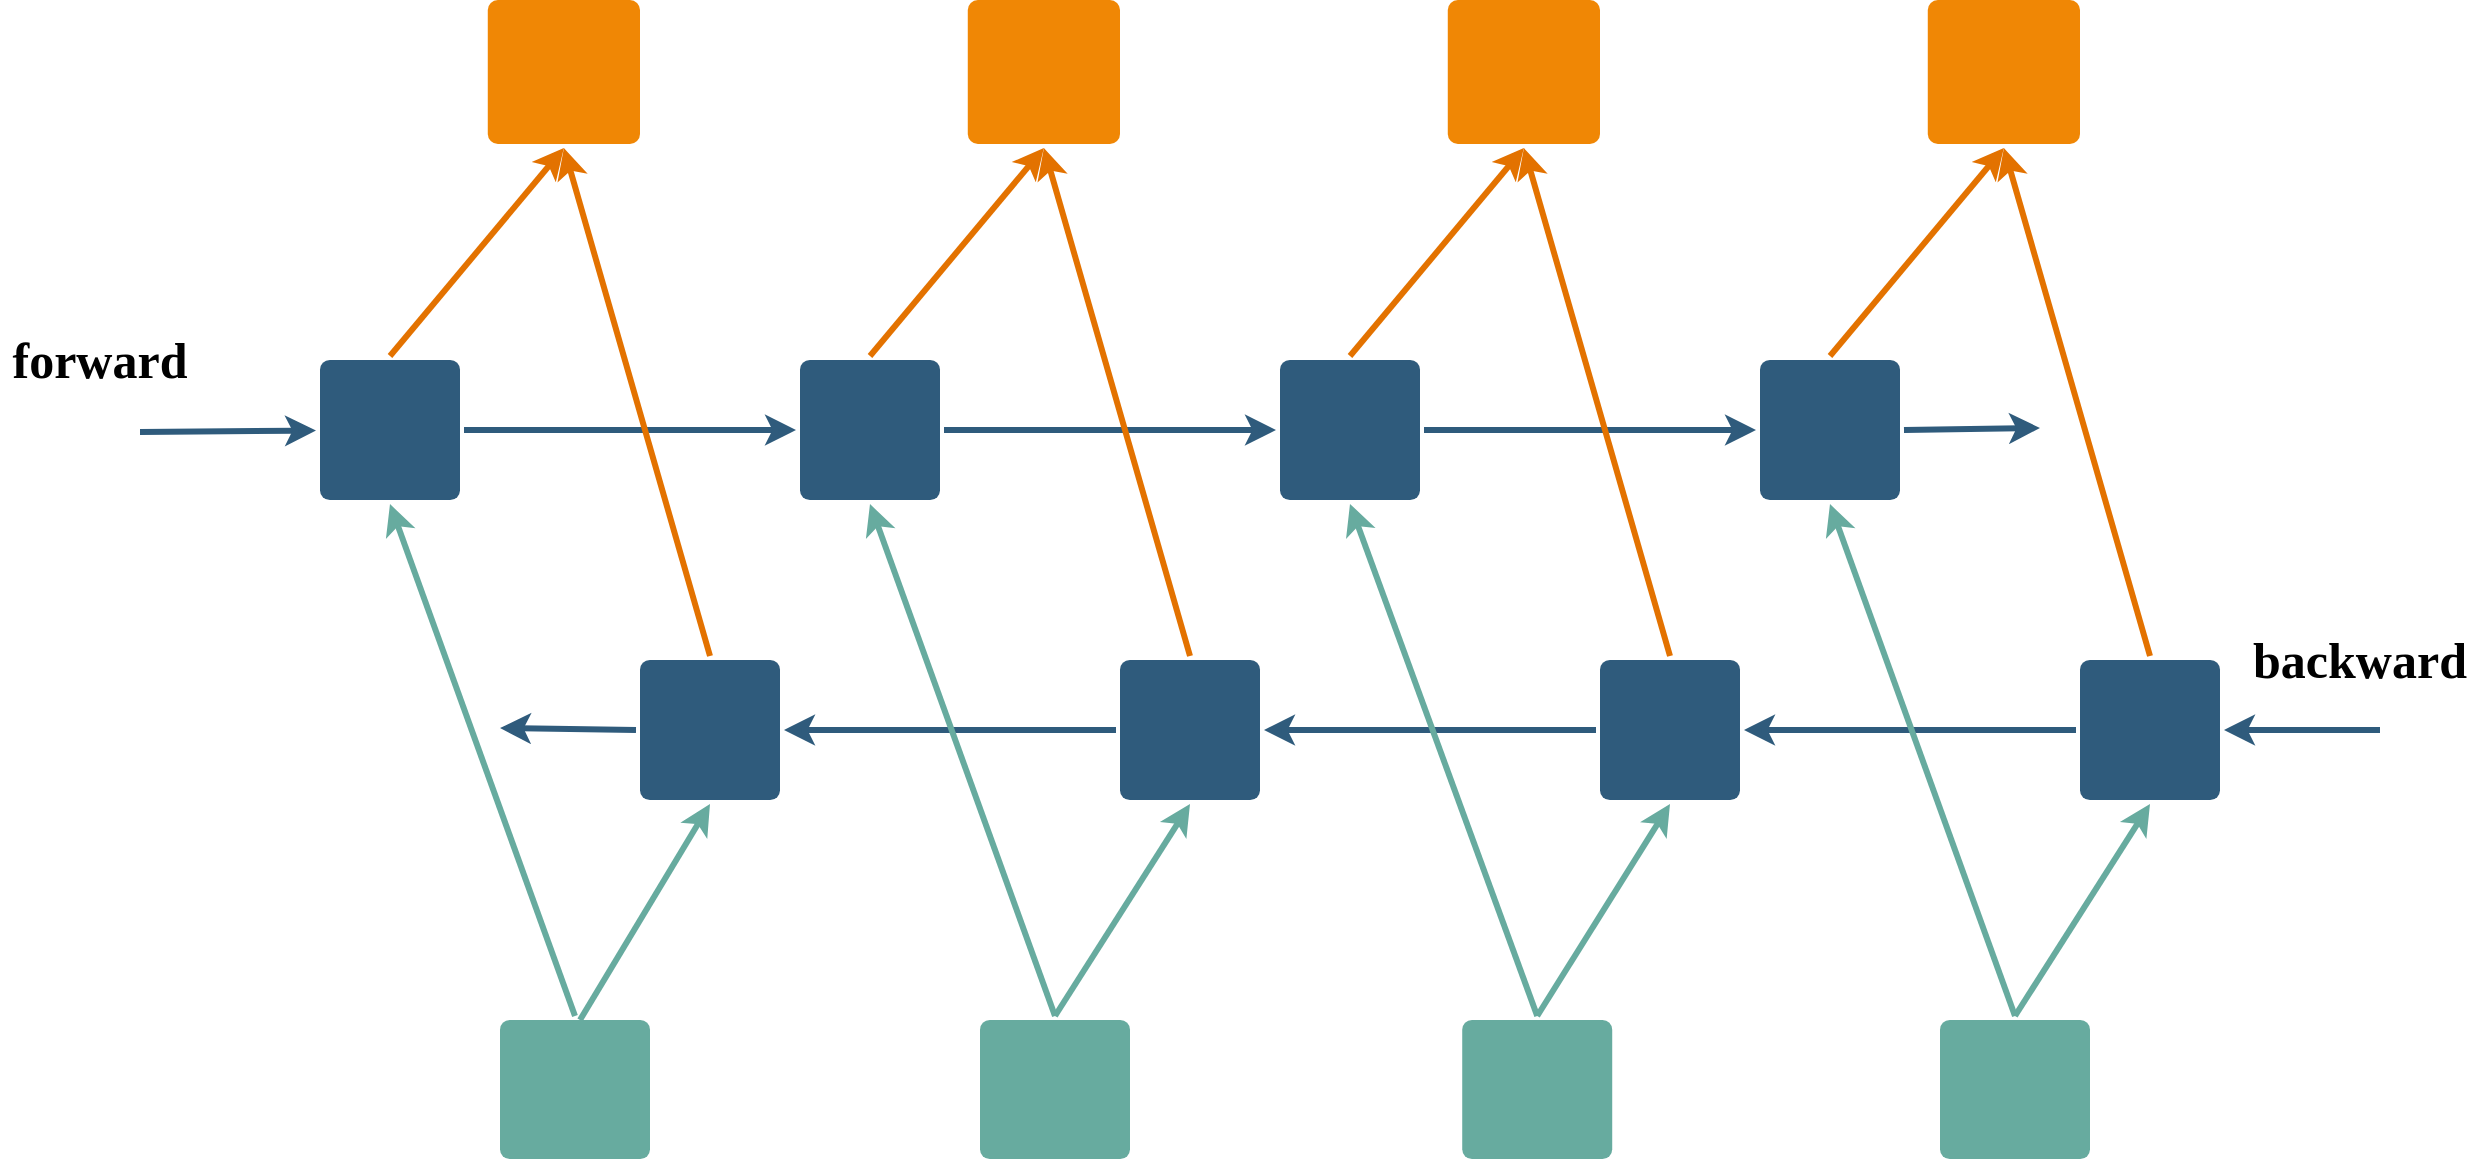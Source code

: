 <mxfile version="13.7.4" type="github">
  <diagram id="6a731a19-8d31-9384-78a2-239565b7b9f0" name="Page-1">
    <mxGraphModel dx="2805" dy="866" grid="1" gridSize="10" guides="1" tooltips="1" connect="1" arrows="1" fold="1" page="1" pageScale="1" pageWidth="1169" pageHeight="827" background="#ffffff" math="0" shadow="0">
      <root>
        <mxCell id="0" />
        <mxCell id="1" parent="0" />
        <mxCell id="1745" value="" style="edgeStyle=none;rounded=0;jumpStyle=none;html=1;shadow=0;labelBackgroundColor=none;startArrow=none;startFill=0;endArrow=classic;endFill=1;jettySize=auto;orthogonalLoop=1;strokeColor=#2F5B7C;strokeWidth=3;fontFamily=Helvetica;fontSize=16;fontColor=#23445D;spacing=5;exitX=1;exitY=0.5;exitDx=0;exitDy=0;entryX=0;entryY=0.5;entryDx=0;entryDy=0;" parent="1" source="F7q_y0unvF1Toq3dX0XW-1779" target="F7q_y0unvF1Toq3dX0XW-1780" edge="1">
          <mxGeometry relative="1" as="geometry">
            <mxPoint x="440" y="220" as="sourcePoint" />
            <mxPoint x="510" y="280" as="targetPoint" />
          </mxGeometry>
        </mxCell>
        <mxCell id="1746" value="" style="edgeStyle=none;rounded=0;jumpStyle=none;html=1;shadow=0;labelBackgroundColor=none;startArrow=none;startFill=0;endArrow=classic;endFill=1;jettySize=auto;orthogonalLoop=1;strokeColor=#2F5B7C;strokeWidth=3;fontFamily=Helvetica;fontSize=16;fontColor=#23445D;spacing=5;entryX=0;entryY=0.5;entryDx=0;entryDy=0;" parent="1" source="1749" target="F7q_y0unvF1Toq3dX0XW-1779" edge="1">
          <mxGeometry relative="1" as="geometry">
            <mxPoint x="370" y="340" as="targetPoint" />
          </mxGeometry>
        </mxCell>
        <mxCell id="1747" value="" style="edgeStyle=none;rounded=0;jumpStyle=none;html=1;shadow=0;labelBackgroundColor=none;startArrow=none;startFill=0;endArrow=classic;endFill=1;jettySize=auto;orthogonalLoop=1;strokeColor=#2F5B7C;strokeWidth=3;fontFamily=Helvetica;fontSize=16;fontColor=#23445D;spacing=5;entryX=0;entryY=0.5;entryDx=0;entryDy=0;exitX=1;exitY=0.5;exitDx=0;exitDy=0;" parent="1" source="F7q_y0unvF1Toq3dX0XW-1780" target="F7q_y0unvF1Toq3dX0XW-1781" edge="1">
          <mxGeometry relative="1" as="geometry">
            <mxPoint x="520" y="510" as="targetPoint" />
          </mxGeometry>
        </mxCell>
        <mxCell id="1748" value="" style="edgeStyle=none;rounded=0;jumpStyle=none;html=1;shadow=0;labelBackgroundColor=none;startArrow=none;startFill=0;endArrow=classic;endFill=1;jettySize=auto;orthogonalLoop=1;strokeColor=#2F5B7C;strokeWidth=3;fontFamily=Helvetica;fontSize=16;fontColor=#23445D;spacing=5;" parent="1" target="1749" edge="1">
          <mxGeometry relative="1" as="geometry">
            <mxPoint x="30" y="306" as="sourcePoint" />
            <mxPoint x="260" y="220" as="targetPoint" />
          </mxGeometry>
        </mxCell>
        <mxCell id="1749" value="" style="rounded=1;whiteSpace=wrap;html=1;shadow=0;labelBackgroundColor=none;strokeColor=none;strokeWidth=3;fillColor=#2F5B7C;fontFamily=Helvetica;fontSize=16;fontColor=#FFFFFF;align=center;fontStyle=1;spacing=5;arcSize=7;perimeterSpacing=2;" parent="1" vertex="1">
          <mxGeometry x="120" y="270" width="70" height="70" as="geometry" />
        </mxCell>
        <mxCell id="1760" value="" style="rounded=1;whiteSpace=wrap;html=1;shadow=0;labelBackgroundColor=none;strokeColor=none;strokeWidth=3;fontFamily=Helvetica;fontSize=14;fontColor=#FFFFFF;align=center;spacing=5;fontStyle=1;arcSize=7;perimeterSpacing=2;fillColor=#67AB9F;" parent="1" vertex="1">
          <mxGeometry x="210" y="600" width="75" height="69.5" as="geometry" />
        </mxCell>
        <mxCell id="1764" value="" style="rounded=1;whiteSpace=wrap;html=1;shadow=0;labelBackgroundColor=none;strokeColor=none;strokeWidth=3;fillColor=#F08705;fontFamily=Helvetica;fontSize=14;fontColor=#FFFFFF;align=center;spacing=5;fontStyle=1;arcSize=7;perimeterSpacing=2;" parent="1" vertex="1">
          <mxGeometry x="203.89" y="90" width="76.11" height="72" as="geometry" />
        </mxCell>
        <mxCell id="F7q_y0unvF1Toq3dX0XW-1779" value="" style="rounded=1;whiteSpace=wrap;html=1;shadow=0;labelBackgroundColor=none;strokeColor=none;strokeWidth=3;fillColor=#2F5B7C;fontFamily=Helvetica;fontSize=16;fontColor=#FFFFFF;align=center;fontStyle=1;spacing=5;arcSize=7;perimeterSpacing=2;" vertex="1" parent="1">
          <mxGeometry x="360" y="270" width="70" height="70" as="geometry" />
        </mxCell>
        <mxCell id="F7q_y0unvF1Toq3dX0XW-1780" value="" style="rounded=1;whiteSpace=wrap;html=1;shadow=0;labelBackgroundColor=none;strokeColor=none;strokeWidth=3;fillColor=#2F5B7C;fontFamily=Helvetica;fontSize=16;fontColor=#FFFFFF;align=center;fontStyle=1;spacing=5;arcSize=7;perimeterSpacing=2;" vertex="1" parent="1">
          <mxGeometry x="600" y="270" width="70" height="70" as="geometry" />
        </mxCell>
        <mxCell id="F7q_y0unvF1Toq3dX0XW-1781" value="" style="rounded=1;whiteSpace=wrap;html=1;shadow=0;labelBackgroundColor=none;strokeColor=none;strokeWidth=3;fillColor=#2F5B7C;fontFamily=Helvetica;fontSize=16;fontColor=#FFFFFF;align=center;fontStyle=1;spacing=5;arcSize=7;perimeterSpacing=2;" vertex="1" parent="1">
          <mxGeometry x="840" y="270" width="70" height="70" as="geometry" />
        </mxCell>
        <mxCell id="F7q_y0unvF1Toq3dX0XW-1782" value="" style="edgeStyle=none;rounded=0;jumpStyle=none;html=1;shadow=0;labelBackgroundColor=none;startArrow=none;startFill=0;endArrow=classic;endFill=1;jettySize=auto;orthogonalLoop=1;strokeColor=#2F5B7C;strokeWidth=3;fontFamily=Helvetica;fontSize=16;fontColor=#23445D;spacing=5;exitX=0;exitY=0.5;exitDx=0;exitDy=0;entryX=1;entryY=0.5;entryDx=0;entryDy=0;" edge="1" source="F7q_y0unvF1Toq3dX0XW-1787" target="F7q_y0unvF1Toq3dX0XW-1786" parent="1">
          <mxGeometry relative="1" as="geometry">
            <mxPoint x="600" y="370" as="sourcePoint" />
            <mxPoint x="680" y="400" as="targetPoint" />
          </mxGeometry>
        </mxCell>
        <mxCell id="F7q_y0unvF1Toq3dX0XW-1783" value="" style="edgeStyle=none;rounded=0;jumpStyle=none;html=1;shadow=0;labelBackgroundColor=none;startArrow=none;startFill=0;endArrow=classic;endFill=1;jettySize=auto;orthogonalLoop=1;strokeColor=#2F5B7C;strokeWidth=3;fontFamily=Helvetica;fontSize=16;fontColor=#23445D;spacing=5;exitX=0;exitY=0.5;exitDx=0;exitDy=0;entryX=1;entryY=0.5;entryDx=0;entryDy=0;" edge="1" source="F7q_y0unvF1Toq3dX0XW-1786" target="F7q_y0unvF1Toq3dX0XW-1785" parent="1">
          <mxGeometry relative="1" as="geometry">
            <mxPoint x="440" y="400" as="targetPoint" />
          </mxGeometry>
        </mxCell>
        <mxCell id="F7q_y0unvF1Toq3dX0XW-1784" value="" style="edgeStyle=none;rounded=0;jumpStyle=none;html=1;shadow=0;labelBackgroundColor=none;startArrow=none;startFill=0;endArrow=classic;endFill=1;jettySize=auto;orthogonalLoop=1;strokeColor=#2F5B7C;strokeWidth=3;fontFamily=Helvetica;fontSize=16;fontColor=#23445D;spacing=5;exitX=0;exitY=0.5;exitDx=0;exitDy=0;entryX=1;entryY=0.5;entryDx=0;entryDy=0;" edge="1" source="F7q_y0unvF1Toq3dX0XW-1788" target="F7q_y0unvF1Toq3dX0XW-1787" parent="1">
          <mxGeometry relative="1" as="geometry">
            <mxPoint x="960" y="410" as="targetPoint" />
          </mxGeometry>
        </mxCell>
        <mxCell id="F7q_y0unvF1Toq3dX0XW-1785" value="" style="rounded=1;whiteSpace=wrap;html=1;shadow=0;labelBackgroundColor=none;strokeColor=none;strokeWidth=3;fillColor=#2F5B7C;fontFamily=Helvetica;fontSize=16;fontColor=#FFFFFF;align=center;fontStyle=1;spacing=5;arcSize=7;perimeterSpacing=2;" vertex="1" parent="1">
          <mxGeometry x="280" y="420" width="70" height="70" as="geometry" />
        </mxCell>
        <mxCell id="F7q_y0unvF1Toq3dX0XW-1786" value="" style="rounded=1;whiteSpace=wrap;html=1;shadow=0;labelBackgroundColor=none;strokeColor=none;strokeWidth=3;fillColor=#2F5B7C;fontFamily=Helvetica;fontSize=16;fontColor=#FFFFFF;align=center;fontStyle=1;spacing=5;arcSize=7;perimeterSpacing=2;" vertex="1" parent="1">
          <mxGeometry x="520" y="420" width="70" height="70" as="geometry" />
        </mxCell>
        <mxCell id="F7q_y0unvF1Toq3dX0XW-1787" value="" style="rounded=1;whiteSpace=wrap;html=1;shadow=0;labelBackgroundColor=none;strokeColor=none;strokeWidth=3;fillColor=#2F5B7C;fontFamily=Helvetica;fontSize=16;fontColor=#FFFFFF;align=center;fontStyle=1;spacing=5;arcSize=7;perimeterSpacing=2;" vertex="1" parent="1">
          <mxGeometry x="760" y="420" width="70" height="70" as="geometry" />
        </mxCell>
        <mxCell id="F7q_y0unvF1Toq3dX0XW-1788" value="" style="rounded=1;whiteSpace=wrap;html=1;shadow=0;labelBackgroundColor=none;strokeColor=none;strokeWidth=3;fillColor=#2F5B7C;fontFamily=Helvetica;fontSize=16;fontColor=#FFFFFF;align=center;fontStyle=1;spacing=5;arcSize=7;perimeterSpacing=2;" vertex="1" parent="1">
          <mxGeometry x="1000" y="420" width="70" height="70" as="geometry" />
        </mxCell>
        <mxCell id="F7q_y0unvF1Toq3dX0XW-1789" value="" style="rounded=1;whiteSpace=wrap;html=1;shadow=0;labelBackgroundColor=none;strokeColor=none;strokeWidth=3;fillColor=#F08705;fontFamily=Helvetica;fontSize=14;fontColor=#FFFFFF;align=center;spacing=5;fontStyle=1;arcSize=7;perimeterSpacing=2;" vertex="1" parent="1">
          <mxGeometry x="443.89" y="90" width="76.11" height="72" as="geometry" />
        </mxCell>
        <mxCell id="F7q_y0unvF1Toq3dX0XW-1790" value="" style="rounded=1;whiteSpace=wrap;html=1;shadow=0;labelBackgroundColor=none;strokeColor=none;strokeWidth=3;fillColor=#F08705;fontFamily=Helvetica;fontSize=14;fontColor=#FFFFFF;align=center;spacing=5;fontStyle=1;arcSize=7;perimeterSpacing=2;" vertex="1" parent="1">
          <mxGeometry x="683.89" y="90" width="76.11" height="72" as="geometry" />
        </mxCell>
        <mxCell id="F7q_y0unvF1Toq3dX0XW-1791" value="" style="rounded=1;whiteSpace=wrap;html=1;shadow=0;labelBackgroundColor=none;strokeColor=none;strokeWidth=3;fillColor=#F08705;fontFamily=Helvetica;fontSize=14;fontColor=#FFFFFF;align=center;spacing=5;fontStyle=1;arcSize=7;perimeterSpacing=2;" vertex="1" parent="1">
          <mxGeometry x="923.89" y="90" width="76.11" height="72" as="geometry" />
        </mxCell>
        <mxCell id="F7q_y0unvF1Toq3dX0XW-1792" value="" style="rounded=1;whiteSpace=wrap;html=1;shadow=0;labelBackgroundColor=none;strokeColor=none;strokeWidth=3;fontFamily=Helvetica;fontSize=14;fontColor=#FFFFFF;align=center;spacing=5;fontStyle=1;arcSize=7;perimeterSpacing=2;fillColor=#67AB9F;" vertex="1" parent="1">
          <mxGeometry x="450" y="600" width="75" height="69.5" as="geometry" />
        </mxCell>
        <mxCell id="F7q_y0unvF1Toq3dX0XW-1793" value="" style="rounded=1;whiteSpace=wrap;html=1;shadow=0;labelBackgroundColor=none;strokeColor=none;strokeWidth=3;fontFamily=Helvetica;fontSize=14;fontColor=#FFFFFF;align=center;spacing=5;fontStyle=1;arcSize=7;perimeterSpacing=2;fillColor=#67AB9F;" vertex="1" parent="1">
          <mxGeometry x="691.11" y="600" width="75" height="69.5" as="geometry" />
        </mxCell>
        <mxCell id="F7q_y0unvF1Toq3dX0XW-1794" value="" style="rounded=1;whiteSpace=wrap;html=1;shadow=0;labelBackgroundColor=none;strokeColor=none;strokeWidth=3;fontFamily=Helvetica;fontSize=14;fontColor=#FFFFFF;align=center;spacing=5;fontStyle=1;arcSize=7;perimeterSpacing=2;fillColor=#67AB9F;" vertex="1" parent="1">
          <mxGeometry x="930" y="600" width="75" height="69.5" as="geometry" />
        </mxCell>
        <mxCell id="F7q_y0unvF1Toq3dX0XW-1796" value="" style="edgeStyle=none;rounded=0;jumpStyle=none;html=1;shadow=0;labelBackgroundColor=none;startArrow=none;startFill=0;endArrow=classic;endFill=1;jettySize=auto;orthogonalLoop=1;strokeColor=#2F5B7C;strokeWidth=3;fontFamily=Helvetica;fontSize=16;fontColor=#23445D;spacing=5;entryX=1;entryY=0.5;entryDx=0;entryDy=0;" edge="1" parent="1" target="F7q_y0unvF1Toq3dX0XW-1788">
          <mxGeometry relative="1" as="geometry">
            <mxPoint x="1150" y="455" as="sourcePoint" />
            <mxPoint x="980" y="530" as="targetPoint" />
          </mxGeometry>
        </mxCell>
        <mxCell id="F7q_y0unvF1Toq3dX0XW-1797" value="backward" style="text;html=1;strokeColor=none;fillColor=none;align=center;verticalAlign=middle;whiteSpace=wrap;rounded=0;fontFamily=Times New Roman;fontSize=25;fontStyle=1" vertex="1" parent="1">
          <mxGeometry x="1090" y="400" width="100" height="40" as="geometry" />
        </mxCell>
        <mxCell id="F7q_y0unvF1Toq3dX0XW-1798" value="" style="endArrow=classic;html=1;fontFamily=Times New Roman;fontSize=25;exitX=0.5;exitY=0;exitDx=0;exitDy=0;entryX=0.5;entryY=1;entryDx=0;entryDy=0;strokeWidth=3;strokeColor=#E37200;" edge="1" parent="1" source="1749" target="1764">
          <mxGeometry width="50" height="50" relative="1" as="geometry">
            <mxPoint x="160" y="250" as="sourcePoint" />
            <mxPoint x="210" y="200" as="targetPoint" />
          </mxGeometry>
        </mxCell>
        <mxCell id="F7q_y0unvF1Toq3dX0XW-1799" value="" style="endArrow=classic;html=1;strokeColor=#E37200;strokeWidth=3;fontFamily=Times New Roman;fontSize=25;entryX=0.5;entryY=1;entryDx=0;entryDy=0;exitX=0.5;exitY=0;exitDx=0;exitDy=0;" edge="1" parent="1" source="F7q_y0unvF1Toq3dX0XW-1785" target="1764">
          <mxGeometry width="50" height="50" relative="1" as="geometry">
            <mxPoint x="300" y="230" as="sourcePoint" />
            <mxPoint x="350" y="180" as="targetPoint" />
          </mxGeometry>
        </mxCell>
        <mxCell id="F7q_y0unvF1Toq3dX0XW-1800" value="" style="endArrow=classic;html=1;strokeColor=#E37200;strokeWidth=3;fontFamily=Times New Roman;fontSize=25;exitX=0.5;exitY=0;exitDx=0;exitDy=0;entryX=0.5;entryY=1;entryDx=0;entryDy=0;" edge="1" parent="1" source="F7q_y0unvF1Toq3dX0XW-1779" target="F7q_y0unvF1Toq3dX0XW-1789">
          <mxGeometry width="50" height="50" relative="1" as="geometry">
            <mxPoint x="430" y="240" as="sourcePoint" />
            <mxPoint x="480" y="190" as="targetPoint" />
          </mxGeometry>
        </mxCell>
        <mxCell id="F7q_y0unvF1Toq3dX0XW-1801" value="" style="endArrow=classic;html=1;strokeColor=#E37200;strokeWidth=3;fontFamily=Times New Roman;fontSize=25;entryX=0.5;entryY=1;entryDx=0;entryDy=0;exitX=0.5;exitY=0;exitDx=0;exitDy=0;" edge="1" parent="1" source="F7q_y0unvF1Toq3dX0XW-1786" target="F7q_y0unvF1Toq3dX0XW-1789">
          <mxGeometry width="50" height="50" relative="1" as="geometry">
            <mxPoint x="560" y="420" as="sourcePoint" />
            <mxPoint x="490.005" y="166" as="targetPoint" />
          </mxGeometry>
        </mxCell>
        <mxCell id="F7q_y0unvF1Toq3dX0XW-1802" value="" style="endArrow=classic;html=1;strokeColor=#E37200;strokeWidth=3;fontFamily=Times New Roman;fontSize=25;entryX=0.5;entryY=1;entryDx=0;entryDy=0;exitX=0.5;exitY=0;exitDx=0;exitDy=0;" edge="1" parent="1" source="F7q_y0unvF1Toq3dX0XW-1780" target="F7q_y0unvF1Toq3dX0XW-1790">
          <mxGeometry width="50" height="50" relative="1" as="geometry">
            <mxPoint x="690" y="250" as="sourcePoint" />
            <mxPoint x="740" y="200" as="targetPoint" />
          </mxGeometry>
        </mxCell>
        <mxCell id="F7q_y0unvF1Toq3dX0XW-1803" value="" style="endArrow=classic;html=1;strokeColor=#E37200;strokeWidth=3;fontFamily=Times New Roman;fontSize=25;entryX=0.5;entryY=1;entryDx=0;entryDy=0;exitX=0.5;exitY=0;exitDx=0;exitDy=0;" edge="1" parent="1" source="F7q_y0unvF1Toq3dX0XW-1787" target="F7q_y0unvF1Toq3dX0XW-1790">
          <mxGeometry width="50" height="50" relative="1" as="geometry">
            <mxPoint x="760" y="270" as="sourcePoint" />
            <mxPoint x="810" y="220" as="targetPoint" />
          </mxGeometry>
        </mxCell>
        <mxCell id="F7q_y0unvF1Toq3dX0XW-1804" value="" style="endArrow=classic;html=1;strokeColor=#E37200;strokeWidth=3;fontFamily=Times New Roman;fontSize=25;entryX=0.5;entryY=1;entryDx=0;entryDy=0;exitX=0.5;exitY=0;exitDx=0;exitDy=0;" edge="1" parent="1" source="F7q_y0unvF1Toq3dX0XW-1781" target="F7q_y0unvF1Toq3dX0XW-1791">
          <mxGeometry width="50" height="50" relative="1" as="geometry">
            <mxPoint x="920" y="240" as="sourcePoint" />
            <mxPoint x="970" y="190" as="targetPoint" />
          </mxGeometry>
        </mxCell>
        <mxCell id="F7q_y0unvF1Toq3dX0XW-1805" value="" style="endArrow=classic;html=1;strokeColor=#E37200;strokeWidth=3;fontFamily=Times New Roman;fontSize=25;entryX=0.5;entryY=1;entryDx=0;entryDy=0;exitX=0.5;exitY=0;exitDx=0;exitDy=0;" edge="1" parent="1" source="F7q_y0unvF1Toq3dX0XW-1788" target="F7q_y0unvF1Toq3dX0XW-1791">
          <mxGeometry width="50" height="50" relative="1" as="geometry">
            <mxPoint x="1010" y="300" as="sourcePoint" />
            <mxPoint x="1060" y="250" as="targetPoint" />
          </mxGeometry>
        </mxCell>
        <mxCell id="F7q_y0unvF1Toq3dX0XW-1806" value="forward" style="text;html=1;strokeColor=none;fillColor=none;align=center;verticalAlign=middle;whiteSpace=wrap;rounded=0;fontFamily=Times New Roman;fontSize=25;fontStyle=1" vertex="1" parent="1">
          <mxGeometry x="-40" y="250" width="100" height="40" as="geometry" />
        </mxCell>
        <mxCell id="F7q_y0unvF1Toq3dX0XW-1807" value="" style="endArrow=classic;html=1;strokeWidth=3;fontFamily=Times New Roman;fontSize=25;entryX=0.5;entryY=1;entryDx=0;entryDy=0;exitX=0.5;exitY=0;exitDx=0;exitDy=0;strokeColor=#67AB9F;" edge="1" parent="1" source="1760" target="1749">
          <mxGeometry width="50" height="50" relative="1" as="geometry">
            <mxPoint x="210" y="550" as="sourcePoint" />
            <mxPoint x="260" y="500" as="targetPoint" />
          </mxGeometry>
        </mxCell>
        <mxCell id="F7q_y0unvF1Toq3dX0XW-1808" value="" style="endArrow=classic;html=1;strokeColor=#67AB9F;strokeWidth=3;fontFamily=Times New Roman;fontSize=25;entryX=0.5;entryY=1;entryDx=0;entryDy=0;" edge="1" parent="1" target="F7q_y0unvF1Toq3dX0XW-1785">
          <mxGeometry width="50" height="50" relative="1" as="geometry">
            <mxPoint x="250" y="600" as="sourcePoint" />
            <mxPoint x="320" y="520" as="targetPoint" />
          </mxGeometry>
        </mxCell>
        <mxCell id="F7q_y0unvF1Toq3dX0XW-1809" value="" style="endArrow=classic;html=1;strokeColor=#67AB9F;strokeWidth=3;fontFamily=Times New Roman;fontSize=25;entryX=0.5;entryY=1;entryDx=0;entryDy=0;exitX=0.5;exitY=0;exitDx=0;exitDy=0;" edge="1" parent="1" source="F7q_y0unvF1Toq3dX0XW-1792" target="F7q_y0unvF1Toq3dX0XW-1779">
          <mxGeometry width="50" height="50" relative="1" as="geometry">
            <mxPoint x="470" y="560" as="sourcePoint" />
            <mxPoint x="520" y="510" as="targetPoint" />
          </mxGeometry>
        </mxCell>
        <mxCell id="F7q_y0unvF1Toq3dX0XW-1810" value="" style="endArrow=classic;html=1;strokeColor=#67AB9F;strokeWidth=3;fontFamily=Times New Roman;fontSize=25;entryX=0.5;entryY=1;entryDx=0;entryDy=0;exitX=0.5;exitY=0;exitDx=0;exitDy=0;" edge="1" parent="1" source="F7q_y0unvF1Toq3dX0XW-1792" target="F7q_y0unvF1Toq3dX0XW-1786">
          <mxGeometry width="50" height="50" relative="1" as="geometry">
            <mxPoint x="540" y="560" as="sourcePoint" />
            <mxPoint x="590" y="510" as="targetPoint" />
          </mxGeometry>
        </mxCell>
        <mxCell id="F7q_y0unvF1Toq3dX0XW-1811" value="" style="endArrow=classic;html=1;strokeColor=#67AB9F;strokeWidth=3;fontFamily=Times New Roman;fontSize=25;entryX=0.5;entryY=1;entryDx=0;entryDy=0;exitX=0.5;exitY=0;exitDx=0;exitDy=0;" edge="1" parent="1" source="F7q_y0unvF1Toq3dX0XW-1793" target="F7q_y0unvF1Toq3dX0XW-1780">
          <mxGeometry width="50" height="50" relative="1" as="geometry">
            <mxPoint x="670" y="570" as="sourcePoint" />
            <mxPoint x="750" y="500" as="targetPoint" />
          </mxGeometry>
        </mxCell>
        <mxCell id="F7q_y0unvF1Toq3dX0XW-1812" value="" style="endArrow=classic;html=1;strokeColor=#67AB9F;strokeWidth=3;fontFamily=Times New Roman;fontSize=25;entryX=0.5;entryY=1;entryDx=0;entryDy=0;exitX=0.5;exitY=0;exitDx=0;exitDy=0;" edge="1" parent="1" source="F7q_y0unvF1Toq3dX0XW-1793" target="F7q_y0unvF1Toq3dX0XW-1787">
          <mxGeometry width="50" height="50" relative="1" as="geometry">
            <mxPoint x="780" y="570" as="sourcePoint" />
            <mxPoint x="830" y="520" as="targetPoint" />
          </mxGeometry>
        </mxCell>
        <mxCell id="F7q_y0unvF1Toq3dX0XW-1813" value="" style="endArrow=classic;html=1;strokeColor=#67AB9F;strokeWidth=3;fontFamily=Times New Roman;fontSize=25;entryX=0.5;entryY=1;entryDx=0;entryDy=0;exitX=0.5;exitY=0;exitDx=0;exitDy=0;" edge="1" parent="1" source="F7q_y0unvF1Toq3dX0XW-1794" target="F7q_y0unvF1Toq3dX0XW-1781">
          <mxGeometry width="50" height="50" relative="1" as="geometry">
            <mxPoint x="920" y="540" as="sourcePoint" />
            <mxPoint x="970" y="490" as="targetPoint" />
          </mxGeometry>
        </mxCell>
        <mxCell id="F7q_y0unvF1Toq3dX0XW-1814" value="" style="endArrow=classic;html=1;strokeColor=#67AB9F;strokeWidth=3;fontFamily=Times New Roman;fontSize=25;entryX=0.5;entryY=1;entryDx=0;entryDy=0;exitX=0.5;exitY=0;exitDx=0;exitDy=0;" edge="1" parent="1" source="F7q_y0unvF1Toq3dX0XW-1794" target="F7q_y0unvF1Toq3dX0XW-1788">
          <mxGeometry width="50" height="50" relative="1" as="geometry">
            <mxPoint x="1050" y="590" as="sourcePoint" />
            <mxPoint x="1100" y="540" as="targetPoint" />
          </mxGeometry>
        </mxCell>
        <mxCell id="F7q_y0unvF1Toq3dX0XW-1815" value="" style="edgeStyle=none;rounded=0;jumpStyle=none;html=1;shadow=0;labelBackgroundColor=none;startArrow=none;startFill=0;endArrow=classic;endFill=1;jettySize=auto;orthogonalLoop=1;strokeColor=#2F5B7C;strokeWidth=3;fontFamily=Helvetica;fontSize=16;fontColor=#23445D;spacing=5;exitX=1;exitY=0.5;exitDx=0;exitDy=0;" edge="1" parent="1" source="F7q_y0unvF1Toq3dX0XW-1781">
          <mxGeometry relative="1" as="geometry">
            <mxPoint x="940.0" y="304.41" as="sourcePoint" />
            <mxPoint x="980" y="304" as="targetPoint" />
          </mxGeometry>
        </mxCell>
        <mxCell id="F7q_y0unvF1Toq3dX0XW-1816" value="" style="edgeStyle=none;rounded=0;jumpStyle=none;html=1;shadow=0;labelBackgroundColor=none;startArrow=none;startFill=0;endArrow=classic;endFill=1;jettySize=auto;orthogonalLoop=1;strokeColor=#2F5B7C;strokeWidth=3;fontFamily=Helvetica;fontSize=16;fontColor=#23445D;spacing=5;exitX=0;exitY=0.5;exitDx=0;exitDy=0;" edge="1" parent="1" source="F7q_y0unvF1Toq3dX0XW-1785">
          <mxGeometry relative="1" as="geometry">
            <mxPoint x="270" y="470" as="sourcePoint" />
            <mxPoint x="210" y="454" as="targetPoint" />
          </mxGeometry>
        </mxCell>
      </root>
    </mxGraphModel>
  </diagram>
</mxfile>
